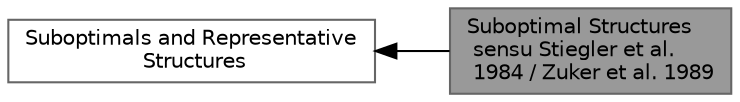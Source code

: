 digraph "Suboptimal Structures sensu Stiegler et al. 1984 / Zuker et al. 1989"
{
 // INTERACTIVE_SVG=YES
 // LATEX_PDF_SIZE
  bgcolor="transparent";
  edge [fontname=Helvetica,fontsize=10,labelfontname=Helvetica,labelfontsize=10];
  node [fontname=Helvetica,fontsize=10,shape=box,height=0.2,width=0.4];
  rankdir=LR;
  Node2 [label="Suboptimals and Representative\l Structures",height=0.2,width=0.4,color="grey40", fillcolor="white", style="filled",URL="$group__subopt__and__representatives.html",tooltip="Sample and enumerate suboptimal secondary structures from RNA sequence data."];
  Node1 [label="Suboptimal Structures\l sensu Stiegler et al.\l 1984 / Zuker et al. 1989",height=0.2,width=0.4,color="gray40", fillcolor="grey60", style="filled", fontcolor="black",tooltip=" "];
  Node2->Node1 [shape=plaintext, dir="back", style="solid"];
}
